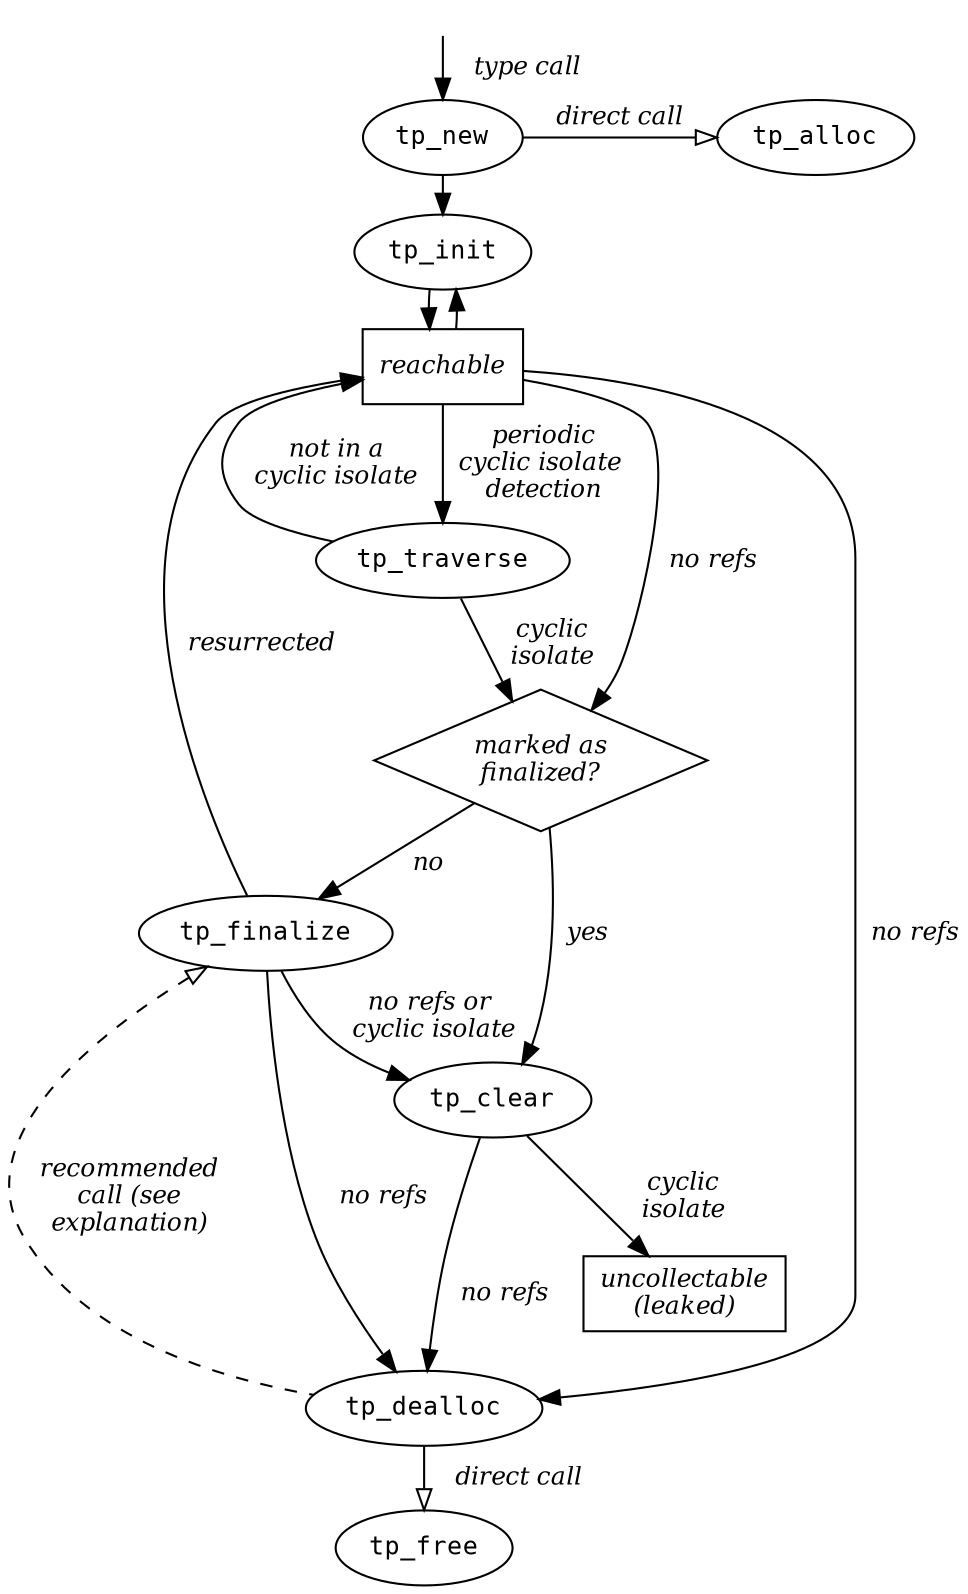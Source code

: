 digraph "Life Events" {
   graph [
     fontsize=12.0
     id="life_events_graph"
     layout="dot"
     ranksep=0.25
     stylesheet="lifecycle.dot.css"
   ]
   node [
     fontname="Courier"
     fontsize=12.0
   ]
   edge [
     fontname="Times-Italic"
     fontsize=12.0
   ]

   "start" [fontname="Times-Italic" shape=plain label=<  start  > style=invis]
   {
     rank="same"
     "tp_new" [href="typeobj.html#c.PyTypeObject.tp_new" target="_top"]
     "tp_alloc" [href="typeobj.html#c.PyTypeObject.tp_alloc" target="_top"]
   }
   "tp_init" [href="typeobj.html#c.PyTypeObject.tp_init" target="_top"]
   "reachable" [fontname="Times-Italic" shape=box]
   "tp_traverse" [
     href="typeobj.html#c.PyTypeObject.tp_traverse"
     target="_top"
   ]
   "finalized" [
     fontname="Times-Italic"
     label=<marked as<br/>finalized?>
     shape=diamond
   ]
   "tp_finalize" [
     href="typeobj.html#c.PyTypeObject.tp_finalize"
     ordering="in"
     target="_top"
   ]
   "tp_clear" [href="typeobj.html#c.PyTypeObject.tp_clear" target="_top"]
   "uncollectable" [
     fontname="Times-Italic"
     label=<uncollectable<br/>(leaked)>
     shape=box
   ]
   "tp_dealloc" [
     href="typeobj.html#c.PyTypeObject.tp_dealloc"
     ordering="in"
     target="_top"
   ]
   "tp_free" [href="typeobj.html#c.PyTypeObject.tp_free" target="_top"]

   "start" -> "tp_new" [label=<    type call  >]
   "tp_new" -> "tp_alloc" [label=<  direct call  > arrowhead=empty]
   "tp_new" -> "tp_init"
   "tp_init" -> "reachable"
   "reachable" -> "tp_traverse" [
     label=<  periodic  <br/>  cyclic isolate   <br/>  detection  >
   ]
   "reachable" -> "tp_init"
   "reachable" -> "tp_finalize" [dir="back" label=<  resurrected  >]
   "tp_traverse" -> "reachable" [label=<  not in a  <br/>  cyclic isolate  >]
   "tp_traverse" -> "finalized" [label=<  cyclic  <br/>  isolate  >]
   "reachable" -> "finalized" [label=<  no refs  >]
   "finalized" -> "tp_finalize" [label=<  no  >]
   "finalized" -> "tp_clear" [label=<  yes  >]
   "tp_finalize" -> "tp_clear" [label=<  no refs or   <br/>  cyclic isolate  >]
   "tp_finalize" -> "tp_dealloc" [
     arrowtail=empty
     dir="back"
     href="lifecycle.html#c.PyObject_CallFinalizerFromDealloc"
     style=dashed
     label=<  recommended<br/>  call (see<br/>  explanation)>
     target="_top"
   ]
   "tp_finalize" -> "tp_dealloc" [label=<   no refs  >]
   "tp_clear" -> "tp_dealloc" [label=<  no refs  >]
   "tp_clear" -> "uncollectable" [label=<  cyclic  <br/>  isolate  >]
   "uncollectable" -> "tp_dealloc" [style=invis]
   "reachable" -> "tp_dealloc" [label=<  no refs>]
   "tp_dealloc" -> "tp_free" [label=<    direct call  > arrowhead=empty]
}
